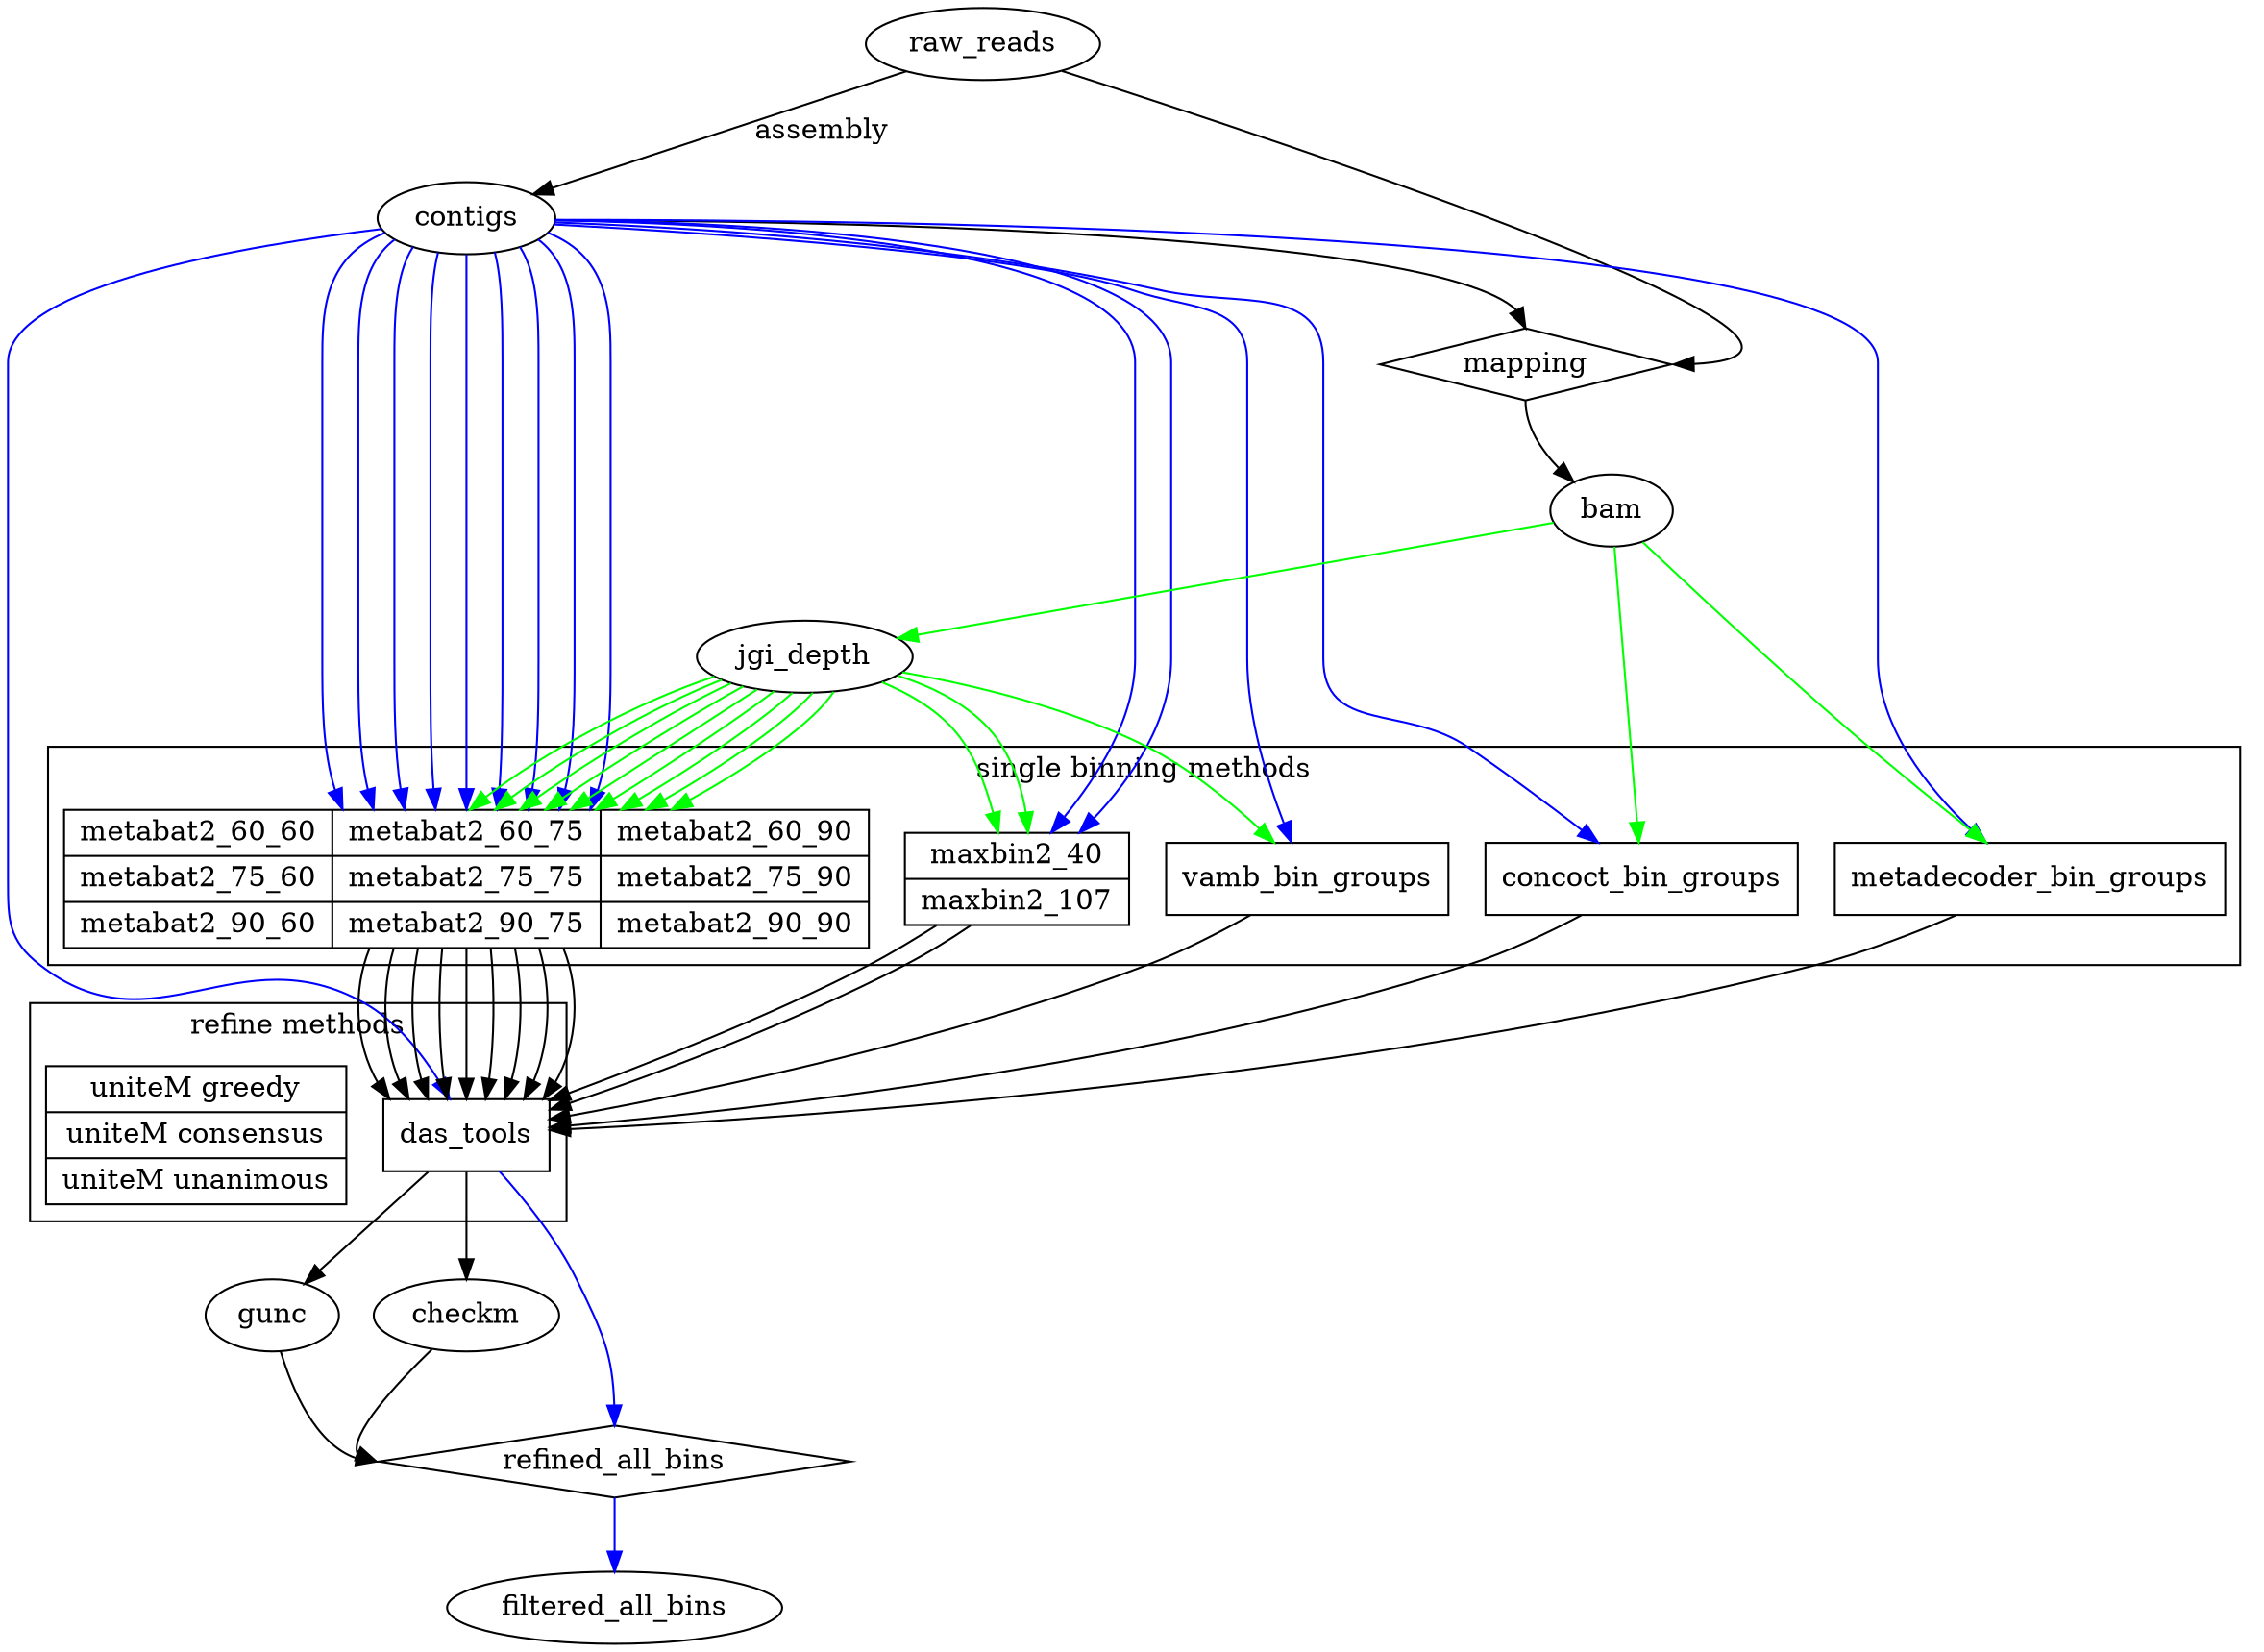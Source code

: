 digraph {
    raw_reads -> contigs [label = "assembly";];
    mapping [shape = "diamond";];
    raw_reads -> mapping [headport = "e";];
    contigs -> mapping [headport = "n";];
    mapping -> bam [tailport = "s";];
    bam -> jgi_depth [color = "green";];
    subgraph cluster_bin_groups {
        label = "single binning methods";
        metabat2_bin_groups [label = "{{metabat2_60_60|metabat2_60_75|metabat2_60_90}|{metabat2_75_60|metabat2_75_75|metabat2_75_90}|{metabat2_90_60|metabat2_90_75|metabat2_90_90}}";shape = "record";];
        maxbin2_bin_groups [label = "{maxbin2_40|maxbin2_107}";shape = "record";];
        concoct_bin_groups [shape = "record";];
        metadecoder_bin_groups [shape = "record";];
        vamb_bin_groups [shape = "record";];
    }
    contigs -> metabat2_bin_groups [color = "blue";];
    contigs -> metabat2_bin_groups [color = "blue";];
    contigs -> metabat2_bin_groups [color = "blue";];
    contigs -> metabat2_bin_groups [color = "blue";];
    contigs -> metabat2_bin_groups [color = "blue";];
    contigs -> metabat2_bin_groups [color = "blue";];
    contigs -> metabat2_bin_groups [color = "blue";];
    contigs -> metabat2_bin_groups [color = "blue";];
    contigs -> metabat2_bin_groups [color = "blue";];
    contigs -> maxbin2_bin_groups [color = "blue";];
    contigs -> maxbin2_bin_groups [color = "blue";];
    contigs -> concoct_bin_groups [color = "blue";];
    contigs -> metadecoder_bin_groups [color = "blue";];
    contigs -> vamb_bin_groups [color = "blue";];
    
    jgi_depth -> metabat2_bin_groups [color = "green";];
    jgi_depth -> metabat2_bin_groups [color = "green";];
    jgi_depth -> metabat2_bin_groups [color = "green";];
    jgi_depth -> metabat2_bin_groups [color = "green";];
    jgi_depth -> metabat2_bin_groups [color = "green";];
    jgi_depth -> metabat2_bin_groups [color = "green";];
    jgi_depth -> metabat2_bin_groups [color = "green";];
    jgi_depth -> metabat2_bin_groups [color = "green";];
    jgi_depth -> metabat2_bin_groups [color = "green";];
    jgi_depth -> maxbin2_bin_groups [color = "green";];
    jgi_depth -> maxbin2_bin_groups [color = "green";];
    jgi_depth -> vamb_bin_groups [color = "green";];
    bam -> concoct_bin_groups [color = "green";];
    bam -> metadecoder_bin_groups [color = "green";];
    
    subgraph cluster_refine {
        label = "refine methods";
        das_tools [shape = "record";];
        uniteM [label = "{uniteM greedy|uniteM consensus|uniteM unanimous}";shape = "record";];
    }
    contigs -> das_tools [color = "blue";];
    
    metabat2_bin_groups -> das_tools;
    metabat2_bin_groups -> das_tools;
    metabat2_bin_groups -> das_tools;
    metabat2_bin_groups -> das_tools;
    metabat2_bin_groups -> das_tools;
    metabat2_bin_groups -> das_tools;
    metabat2_bin_groups -> das_tools;
    metabat2_bin_groups -> das_tools;
    metabat2_bin_groups -> das_tools;
    maxbin2_bin_groups -> das_tools;
    maxbin2_bin_groups -> das_tools;
    concoct_bin_groups -> das_tools;
    metadecoder_bin_groups -> das_tools;
    vamb_bin_groups -> das_tools;
    
    refined_all_bins [shape = "diamond";];
    das_tools -> refined_all_bins [headport = "n"; color = "blue";];
    
    das_tools -> checkm;
    das_tools -> gunc;
    
    checkm -> refined_all_bins [headport = "w";];
    gunc -> refined_all_bins [headport = "w";];
    refined_all_bins -> filtered_all_bins [tailport = "s"; color = "blue";];
}
